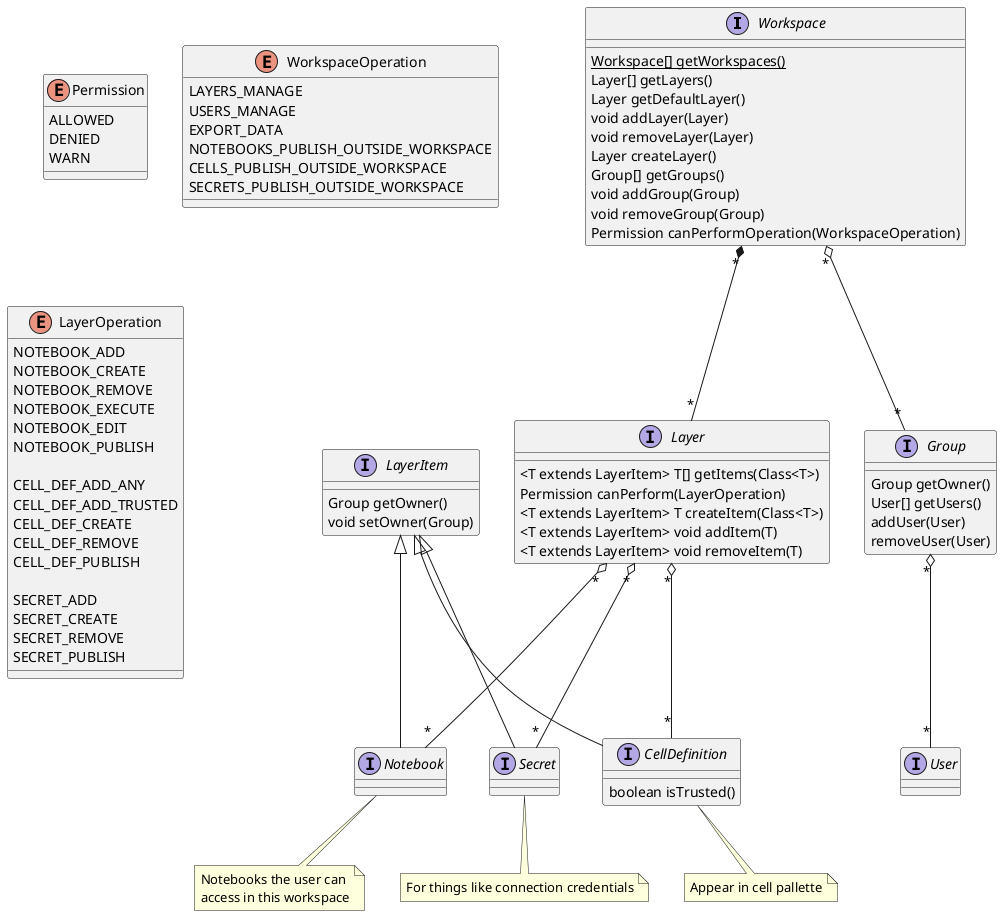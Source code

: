 @startuml

/'
Basic attributes such as name, id, date_created,
last_updated are omitted from all classes
'/

/'
All methods implicitly pass in the current user to allow
authorization to take place. e.g. Workspace.getLayers()
returns the layers the current user has access to
'/

interface Workspace{
{static} Workspace[] getWorkspaces()
Layer[] getLayers()
Layer getDefaultLayer()
void addLayer(Layer)
void removeLayer(Layer)
Layer createLayer()
Group[] getGroups()
void addGroup(Group)
void removeGroup(Group)
Permission canPerformOperation(WorkspaceOperation)
}

interface Layer {
<T extends LayerItem> T[] getItems(Class<T>)
Permission canPerform(LayerOperation)
<T extends LayerItem> T createItem(Class<T>)
<T extends LayerItem> void addItem(T)
<T extends LayerItem> void removeItem(T)
}

enum Permission {
ALLOWED
DENIED
WARN
}

enum WorkspaceOperation {
LAYERS_MANAGE
USERS_MANAGE
EXPORT_DATA
NOTEBOOKS_PUBLISH_OUTSIDE_WORKSPACE
CELLS_PUBLISH_OUTSIDE_WORKSPACE
SECRETS_PUBLISH_OUTSIDE_WORKSPACE
}

enum LayerOperation {
NOTEBOOK_ADD
NOTEBOOK_CREATE
NOTEBOOK_REMOVE
NOTEBOOK_EXECUTE
NOTEBOOK_EDIT
NOTEBOOK_PUBLISH

CELL_DEF_ADD_ANY
CELL_DEF_ADD_TRUSTED
CELL_DEF_CREATE
CELL_DEF_REMOVE
CELL_DEF_PUBLISH

SECRET_ADD
SECRET_CREATE
SECRET_REMOVE
SECRET_PUBLISH
}

interface Group {
Group getOwner()
User[] getUsers()
addUser(User)
removeUser(User)
}

interface User {
}

interface LayerItem {
Group getOwner()
void setOwner(Group)
}

interface CellDefinition {
boolean isTrusted()
}
note bottom: Appear in cell pallette

interface Notebook {
}
note bottom: Notebooks the user can\naccess in this workspace

interface Secret {
}
note bottom: For things like connection credentials


LayerItem <|-- Notebook
LayerItem <|-- CellDefinition
LayerItem <|-- Secret
Workspace "*" *-- "*" Layer
Workspace "*" o-- "*" Group
Group     "*" o-- "*" User
Layer     "*" o-- "*" Notebook
Layer     "*" o-- "*" CellDefinition
Layer     "*" o-- "*" Secret

@enduml
